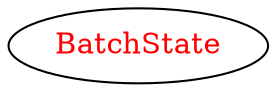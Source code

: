 digraph dependencyGraph {
 concentrate=true;
 ranksep="2.0";
 rankdir="LR"; 
 splines="ortho";
"BatchState" [fontcolor="red"];
}